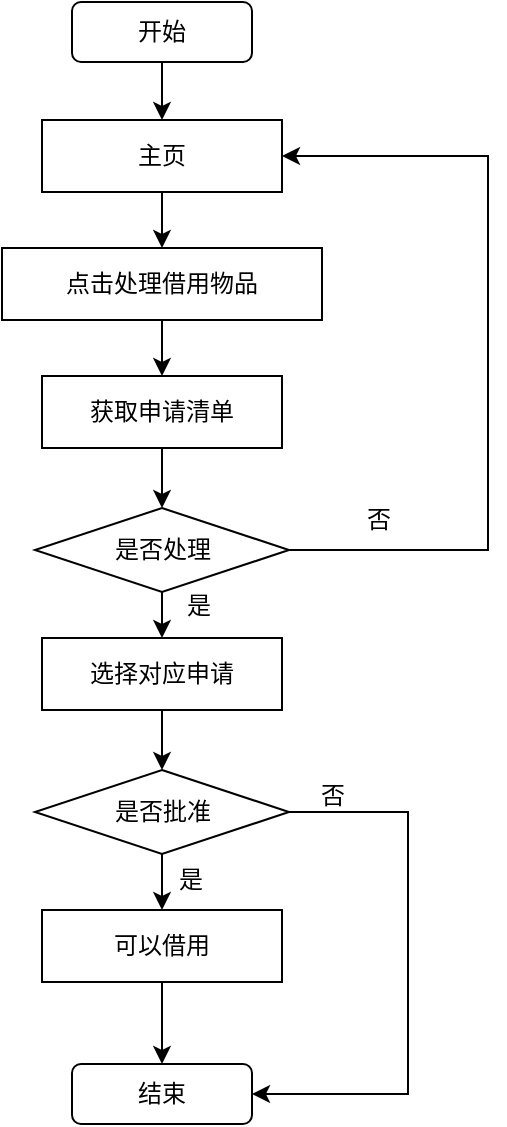 <mxfile version="21.2.9" type="github">
  <diagram name="第 1 页" id="5GIO3qfEz-nraWIHCcXL">
    <mxGraphModel dx="1101" dy="591" grid="0" gridSize="10" guides="1" tooltips="1" connect="1" arrows="1" fold="1" page="1" pageScale="1" pageWidth="2336" pageHeight="1654" math="0" shadow="0">
      <root>
        <mxCell id="0" />
        <mxCell id="1" parent="0" />
        <mxCell id="5WLBLRmxPdm-tkva_4uL-26" style="edgeStyle=orthogonalEdgeStyle;rounded=0;orthogonalLoop=1;jettySize=auto;html=1;entryX=0.5;entryY=0;entryDx=0;entryDy=0;" edge="1" parent="1" source="5WLBLRmxPdm-tkva_4uL-27" target="5WLBLRmxPdm-tkva_4uL-29">
          <mxGeometry relative="1" as="geometry" />
        </mxCell>
        <mxCell id="5WLBLRmxPdm-tkva_4uL-27" value="开始" style="rounded=1;whiteSpace=wrap;html=1;" vertex="1" parent="1">
          <mxGeometry x="154" y="38" width="90" height="30" as="geometry" />
        </mxCell>
        <mxCell id="5WLBLRmxPdm-tkva_4uL-28" style="edgeStyle=orthogonalEdgeStyle;rounded=0;orthogonalLoop=1;jettySize=auto;html=1;" edge="1" parent="1" source="5WLBLRmxPdm-tkva_4uL-29" target="5WLBLRmxPdm-tkva_4uL-31">
          <mxGeometry relative="1" as="geometry" />
        </mxCell>
        <mxCell id="5WLBLRmxPdm-tkva_4uL-29" value="主页" style="rounded=0;whiteSpace=wrap;html=1;" vertex="1" parent="1">
          <mxGeometry x="139" y="97" width="120" height="36" as="geometry" />
        </mxCell>
        <mxCell id="5WLBLRmxPdm-tkva_4uL-30" value="" style="edgeStyle=orthogonalEdgeStyle;rounded=0;orthogonalLoop=1;jettySize=auto;html=1;" edge="1" parent="1" source="5WLBLRmxPdm-tkva_4uL-31" target="5WLBLRmxPdm-tkva_4uL-33">
          <mxGeometry relative="1" as="geometry" />
        </mxCell>
        <mxCell id="5WLBLRmxPdm-tkva_4uL-31" value="点击处理借用物品" style="rounded=0;whiteSpace=wrap;html=1;" vertex="1" parent="1">
          <mxGeometry x="119" y="161" width="160" height="36" as="geometry" />
        </mxCell>
        <mxCell id="5WLBLRmxPdm-tkva_4uL-32" value="" style="edgeStyle=orthogonalEdgeStyle;rounded=0;orthogonalLoop=1;jettySize=auto;html=1;" edge="1" parent="1" source="5WLBLRmxPdm-tkva_4uL-33" target="5WLBLRmxPdm-tkva_4uL-36">
          <mxGeometry relative="1" as="geometry" />
        </mxCell>
        <mxCell id="5WLBLRmxPdm-tkva_4uL-33" value="获取申请清单" style="rounded=0;whiteSpace=wrap;html=1;" vertex="1" parent="1">
          <mxGeometry x="139" y="225" width="120" height="36" as="geometry" />
        </mxCell>
        <mxCell id="5WLBLRmxPdm-tkva_4uL-34" style="edgeStyle=orthogonalEdgeStyle;rounded=0;orthogonalLoop=1;jettySize=auto;html=1;entryX=1;entryY=0.5;entryDx=0;entryDy=0;" edge="1" parent="1" source="5WLBLRmxPdm-tkva_4uL-36" target="5WLBLRmxPdm-tkva_4uL-29">
          <mxGeometry relative="1" as="geometry">
            <Array as="points">
              <mxPoint x="362" y="312" />
              <mxPoint x="362" y="115" />
            </Array>
          </mxGeometry>
        </mxCell>
        <mxCell id="5WLBLRmxPdm-tkva_4uL-35" value="" style="edgeStyle=orthogonalEdgeStyle;rounded=0;orthogonalLoop=1;jettySize=auto;html=1;" edge="1" parent="1" source="5WLBLRmxPdm-tkva_4uL-36" target="5WLBLRmxPdm-tkva_4uL-38">
          <mxGeometry relative="1" as="geometry" />
        </mxCell>
        <mxCell id="5WLBLRmxPdm-tkva_4uL-36" value="是否处理" style="rhombus;whiteSpace=wrap;html=1;rounded=0;" vertex="1" parent="1">
          <mxGeometry x="135.5" y="291" width="127" height="42" as="geometry" />
        </mxCell>
        <mxCell id="5WLBLRmxPdm-tkva_4uL-53" style="edgeStyle=orthogonalEdgeStyle;rounded=0;orthogonalLoop=1;jettySize=auto;html=1;" edge="1" parent="1" source="5WLBLRmxPdm-tkva_4uL-38" target="5WLBLRmxPdm-tkva_4uL-49">
          <mxGeometry relative="1" as="geometry" />
        </mxCell>
        <mxCell id="5WLBLRmxPdm-tkva_4uL-38" value="选择对应申请" style="rounded=0;whiteSpace=wrap;html=1;" vertex="1" parent="1">
          <mxGeometry x="139" y="356" width="120" height="36" as="geometry" />
        </mxCell>
        <mxCell id="5WLBLRmxPdm-tkva_4uL-41" value="是" style="text;html=1;align=center;verticalAlign=middle;resizable=0;points=[];autosize=1;strokeColor=none;fillColor=none;" vertex="1" parent="1">
          <mxGeometry x="202" y="327" width="30" height="26" as="geometry" />
        </mxCell>
        <mxCell id="5WLBLRmxPdm-tkva_4uL-42" value="否" style="text;html=1;align=center;verticalAlign=middle;resizable=0;points=[];autosize=1;strokeColor=none;fillColor=none;" vertex="1" parent="1">
          <mxGeometry x="292" y="284" width="30" height="26" as="geometry" />
        </mxCell>
        <mxCell id="5WLBLRmxPdm-tkva_4uL-45" value="结束" style="rounded=1;whiteSpace=wrap;html=1;" vertex="1" parent="1">
          <mxGeometry x="154" y="569" width="90" height="30" as="geometry" />
        </mxCell>
        <mxCell id="5WLBLRmxPdm-tkva_4uL-46" value="" style="edgeStyle=orthogonalEdgeStyle;rounded=0;orthogonalLoop=1;jettySize=auto;html=1;" edge="1" parent="1" source="5WLBLRmxPdm-tkva_4uL-49" target="5WLBLRmxPdm-tkva_4uL-51">
          <mxGeometry relative="1" as="geometry" />
        </mxCell>
        <mxCell id="5WLBLRmxPdm-tkva_4uL-54" style="edgeStyle=orthogonalEdgeStyle;rounded=0;orthogonalLoop=1;jettySize=auto;html=1;entryX=1;entryY=0.5;entryDx=0;entryDy=0;" edge="1" parent="1" source="5WLBLRmxPdm-tkva_4uL-49" target="5WLBLRmxPdm-tkva_4uL-45">
          <mxGeometry relative="1" as="geometry">
            <Array as="points">
              <mxPoint x="322" y="443" />
              <mxPoint x="322" y="584" />
            </Array>
          </mxGeometry>
        </mxCell>
        <mxCell id="5WLBLRmxPdm-tkva_4uL-49" value="是否批准" style="rhombus;whiteSpace=wrap;html=1;rounded=0;" vertex="1" parent="1">
          <mxGeometry x="135.5" y="422" width="127" height="42" as="geometry" />
        </mxCell>
        <mxCell id="5WLBLRmxPdm-tkva_4uL-50" value="" style="edgeStyle=orthogonalEdgeStyle;rounded=0;orthogonalLoop=1;jettySize=auto;html=1;" edge="1" parent="1" source="5WLBLRmxPdm-tkva_4uL-51" target="5WLBLRmxPdm-tkva_4uL-45">
          <mxGeometry relative="1" as="geometry" />
        </mxCell>
        <mxCell id="5WLBLRmxPdm-tkva_4uL-51" value="可以借用" style="rounded=0;whiteSpace=wrap;html=1;" vertex="1" parent="1">
          <mxGeometry x="139" y="492" width="120" height="36" as="geometry" />
        </mxCell>
        <mxCell id="5WLBLRmxPdm-tkva_4uL-52" value="是" style="text;html=1;align=center;verticalAlign=middle;resizable=0;points=[];autosize=1;strokeColor=none;fillColor=none;" vertex="1" parent="1">
          <mxGeometry x="198" y="464" width="30" height="26" as="geometry" />
        </mxCell>
        <mxCell id="5WLBLRmxPdm-tkva_4uL-55" value="否" style="text;html=1;align=center;verticalAlign=middle;resizable=0;points=[];autosize=1;strokeColor=none;fillColor=none;" vertex="1" parent="1">
          <mxGeometry x="269" y="422" width="30" height="26" as="geometry" />
        </mxCell>
      </root>
    </mxGraphModel>
  </diagram>
</mxfile>

